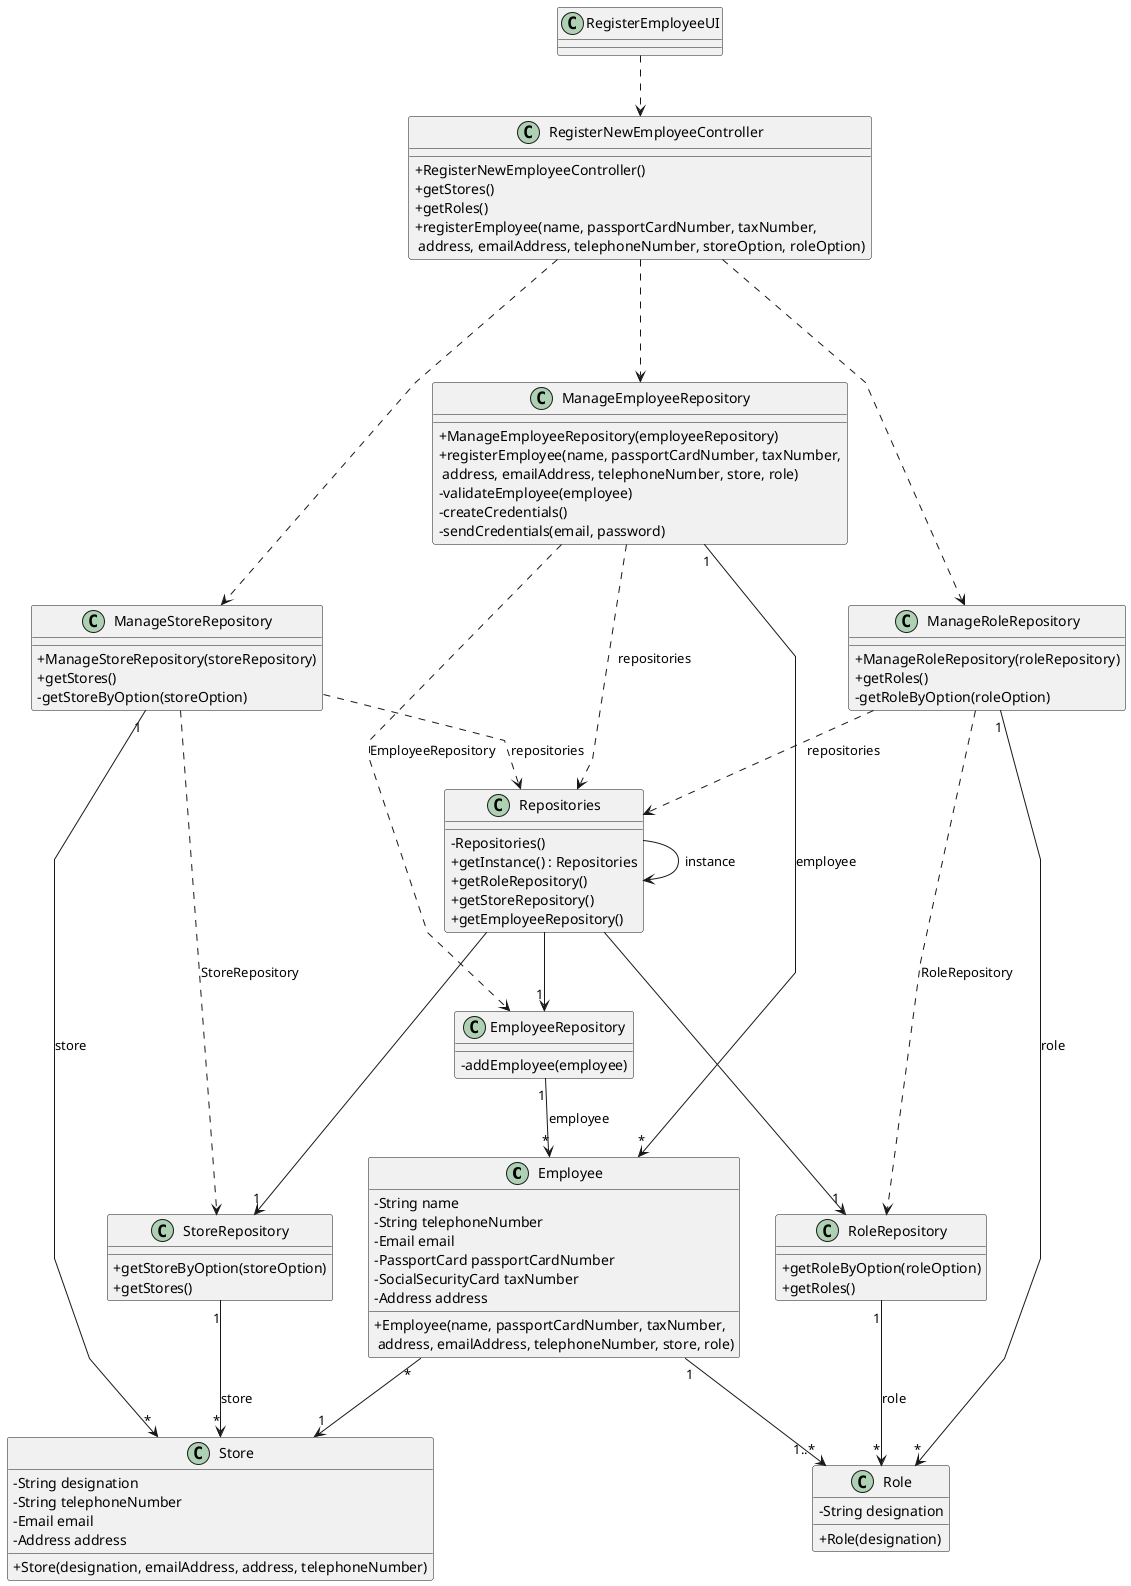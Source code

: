 @startuml
'skinparam monochrome true
skinparam packageStyle rectangle
skinparam shadowing false
skinparam linetype polyline
'skinparam linetype orto

skinparam classAttributeIconSize 0

class Employee {
    - String name
    - String telephoneNumber
    - Email email
    - PassportCard passportCardNumber
    - SocialSecurityCard taxNumber
    - Address address
    '- Store store
    '- Role role

    + Employee(name, passportCardNumber, taxNumber,\n address, emailAddress, telephoneNumber, store, role)
}

class Store {
    - String designation
    - String telephoneNumber
    - Email email
    - Address address

    + Store(designation, emailAddress, address, telephoneNumber)
}

class Role {
    - String designation

    + Role(designation)
}


class StoreRepository {
    + getStoreByOption(storeOption)
    + getStores()
}

class RoleRepository {
    + getRoleByOption(roleOption)
    + getRoles()
}

class EmployeeRepository {
    -addEmployee(employee)
}

class Repositories {
    - Repositories()
    + getInstance() : Repositories
    + getRoleRepository()
    + getStoreRepository()
    + getEmployeeRepository()
}

class RegisterNewEmployeeController {
    + RegisterNewEmployeeController()
    + getStores()
    + getRoles()
    + registerEmployee(name, passportCardNumber, taxNumber,\n address, emailAddress, telephoneNumber, storeOption, roleOption)

}

class RegisterEmployeeUI {
}

class ManageStoreRepository {
    + ManageStoreRepository(storeRepository)
    + getStores()
    - getStoreByOption(storeOption)

}

class ManageRoleRepository {
    + ManageRoleRepository(roleRepository)
    + getRoles()
    - getRoleByOption(roleOption)
}


class ManageEmployeeRepository {
    + ManageEmployeeRepository(employeeRepository)
    + registerEmployee(name, passportCardNumber, taxNumber,\n address, emailAddress, telephoneNumber, store, role)
    -validateEmployee(employee)
    -createCredentials()
    -sendCredentials(email, password)
}


RegisterEmployeeUI .down.> RegisterNewEmployeeController

Repositories -> Repositories : instance

RegisterNewEmployeeController ...> ManageEmployeeRepository
RegisterNewEmployeeController ...> ManageRoleRepository
RegisterNewEmployeeController ...> ManageStoreRepository

ManageStoreRepository ..> Repositories : repositories
ManageRoleRepository ..> Repositories : repositories
ManageEmployeeRepository ..> Repositories : repositories


ManageStoreRepository ....> StoreRepository : StoreRepository
ManageRoleRepository ...> RoleRepository : RoleRepository
ManageEmployeeRepository ....> EmployeeRepository : EmployeeRepository




Repositories --> "1" StoreRepository
Repositories ---> "1" RoleRepository
Repositories --> "1" EmployeeRepository






StoreRepository "1" --> "*" Store : store
RoleRepository "1" --> "*" Role : role
EmployeeRepository "1" --> "*" Employee : employee

ManageStoreRepository "1" --> "*" Store : store
ManageRoleRepository "1" --> "*" Role : role
ManageEmployeeRepository "1" --> "*" Employee : employee


Employee "*" --> "1" Store
Employee "1" --> "1..*" Role











@enduml